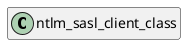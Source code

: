 @startuml
set namespaceSeparator \\
hide members
hide << alias >> circle

class ntlm_sasl_client_class
@enduml
